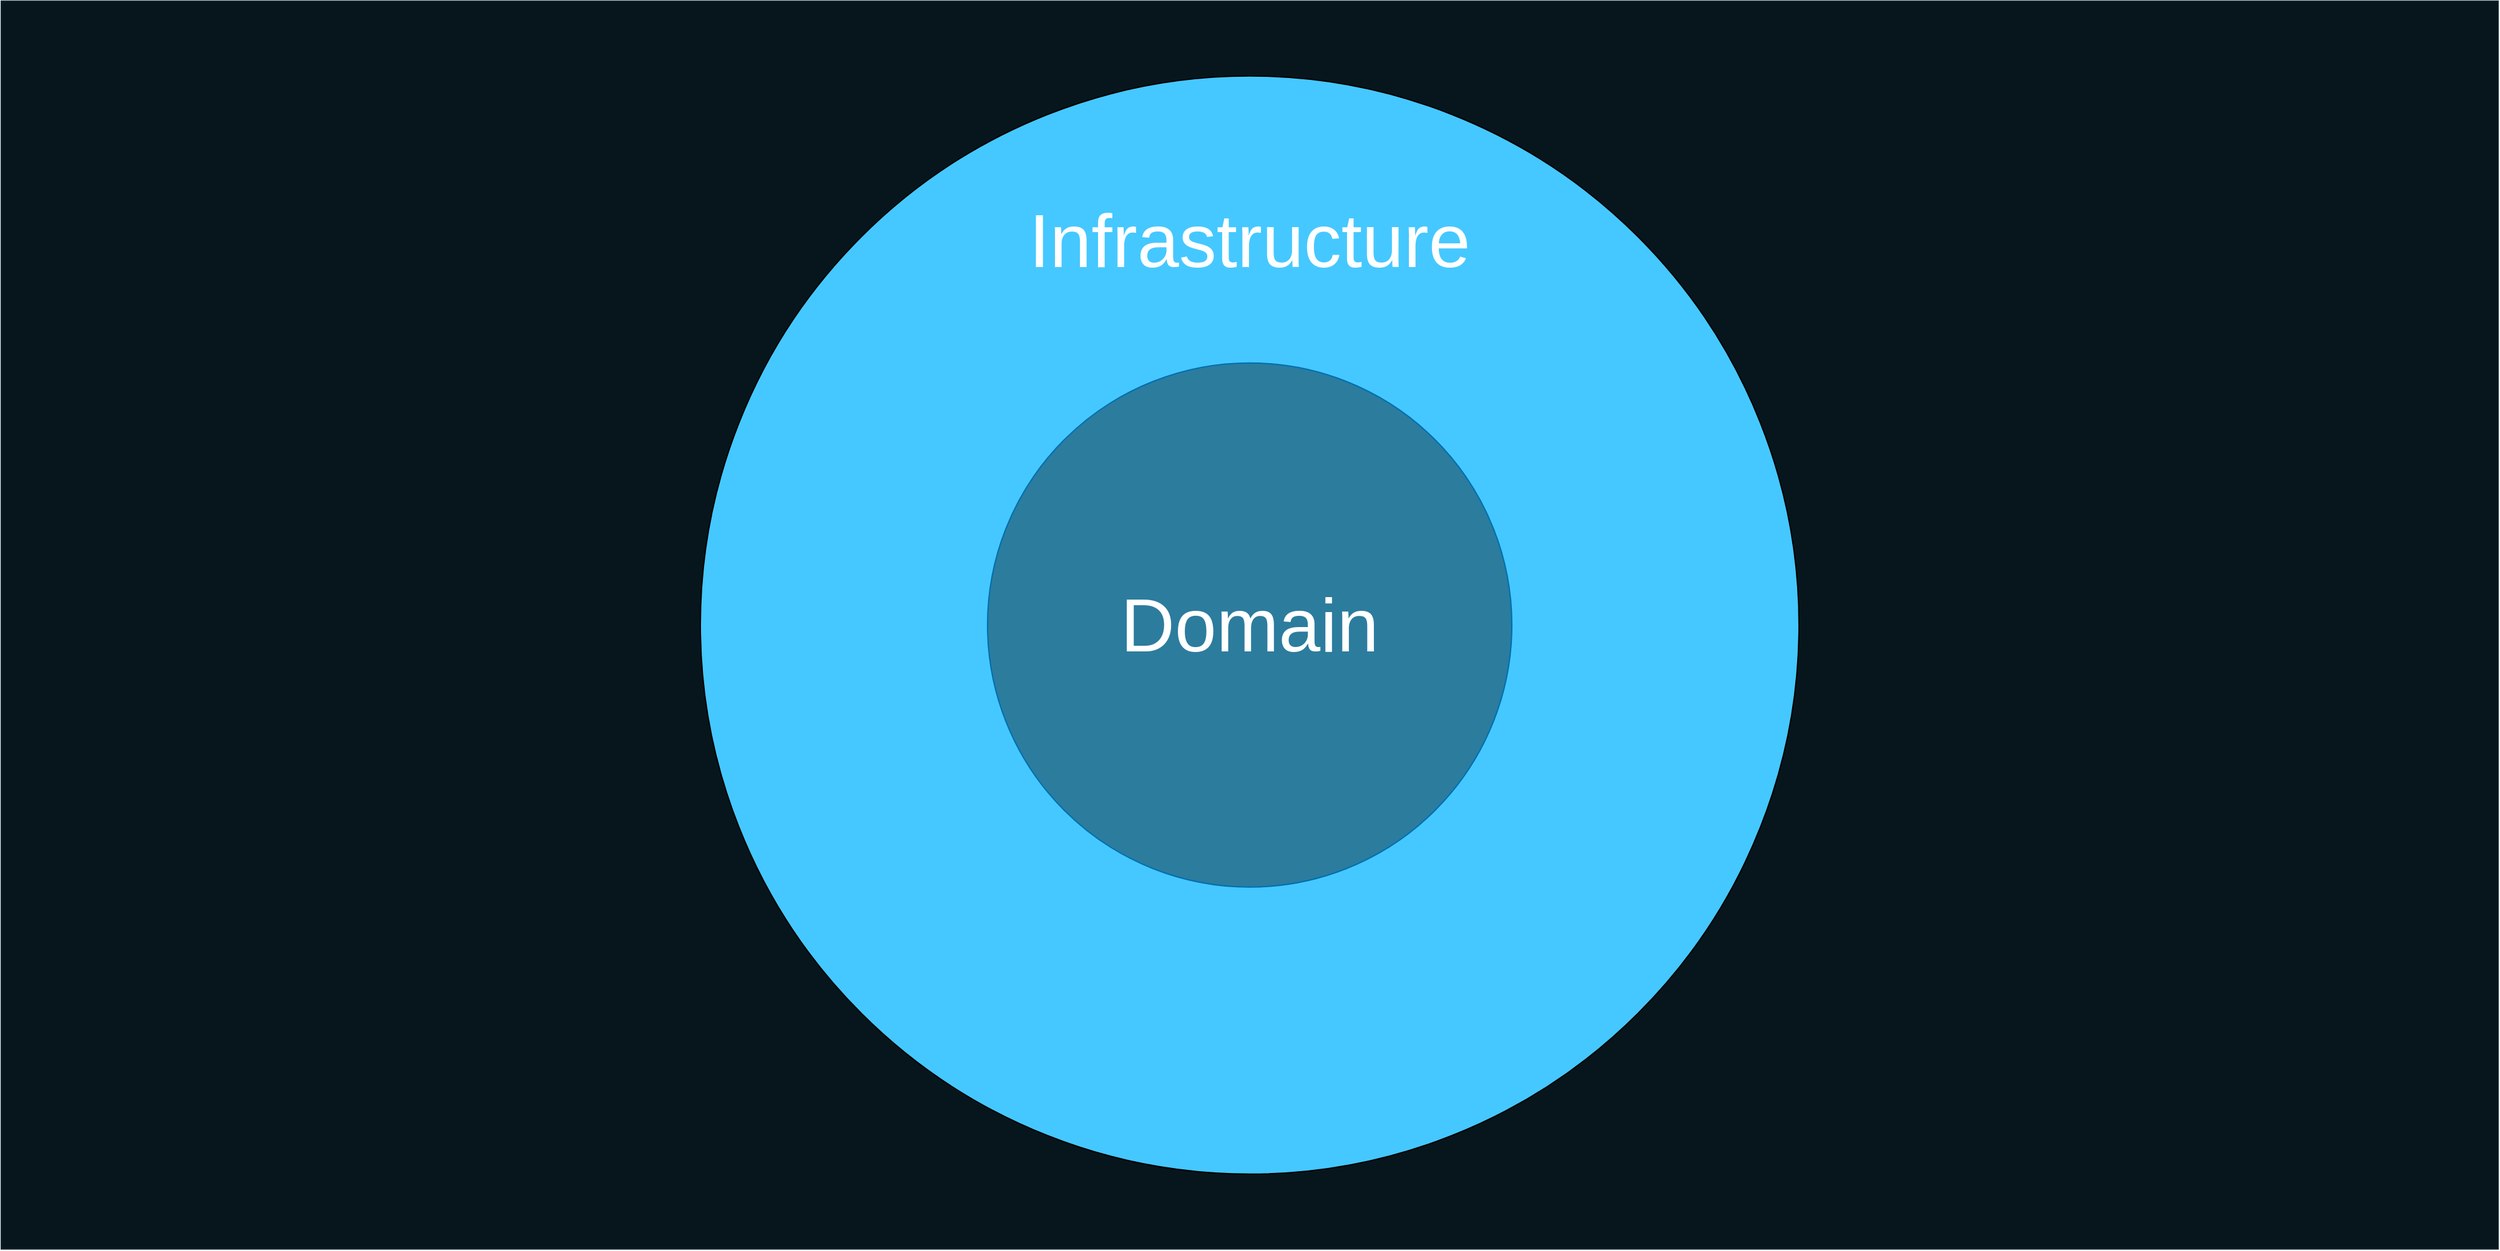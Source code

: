 <mxfile version="13.0.3" type="device"><diagram name="Page-1" id="b5b7bab2-c9e2-2cf4-8b2a-24fd1a2a6d21"><mxGraphModel dx="4512" dy="2343" grid="1" gridSize="10" guides="1" tooltips="1" connect="1" arrows="1" fold="1" page="1" pageScale="1" pageWidth="827" pageHeight="1169" background="#ffffff" math="0" shadow="0"><root><mxCell id="0"/><mxCell id="1" parent="0"/><mxCell id="crDRbli0xWPwZ9U8P9Jx-28" value="" style="rounded=0;whiteSpace=wrap;html=1;fillColor=#07161C;fontSize=30;fontColor=#FFFFFF;strokeColor=#0C242E;" parent="1" vertex="1"><mxGeometry x="-2440" y="-503.12" width="2000" height="1000" as="geometry"/></mxCell><mxCell id="crDRbli0xWPwZ9U8P9Jx-9" value="" style="ellipse;whiteSpace=wrap;html=1;aspect=fixed;fillColor=#45C8FF;fontSize=30;labelPosition=center;verticalLabelPosition=top;align=center;verticalAlign=bottom;" parent="1" vertex="1"><mxGeometry x="-1880" y="-443.12" width="880" height="880" as="geometry"/></mxCell><mxCell id="crDRbli0xWPwZ9U8P9Jx-3" value="Domain" style="ellipse;whiteSpace=wrap;html=1;aspect=fixed;fillColor=#2C7C9E;fontSize=60;labelPosition=center;verticalLabelPosition=middle;align=center;verticalAlign=middle;strokeColor=#006EAF;fontColor=#ffffff;" parent="1" vertex="1"><mxGeometry x="-1650" y="-213.12" width="420" height="420" as="geometry"/></mxCell><mxCell id="PSPEf9_Nol56wdo8ZFZo-2" value="Infrastructure" style="text;html=1;strokeColor=none;fillColor=none;align=center;verticalAlign=middle;whiteSpace=wrap;rounded=0;fontSize=60;fontColor=#FFFFFF;" parent="1" vertex="1"><mxGeometry x="-1460" y="-321" width="40" height="20" as="geometry"/></mxCell></root></mxGraphModel></diagram></mxfile>